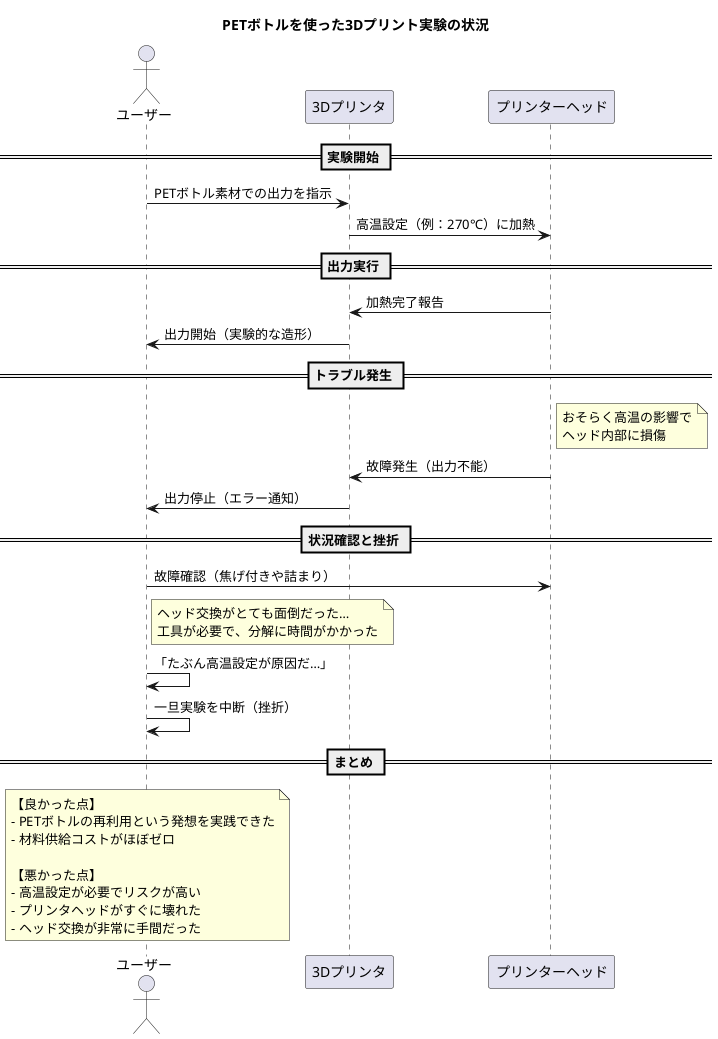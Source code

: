 @startuml
title PETボトルを使った3Dプリント実験の状況

actor User as "ユーザー"
participant "3Dプリンタ" as Printer
participant "プリンターヘッド" as Head

== 実験開始 ==
User -> Printer : PETボトル素材での出力を指示
Printer -> Head : 高温設定（例：270℃）に加熱

== 出力実行 ==
Head -> Printer : 加熱完了報告
Printer -> User : 出力開始（実験的な造形）

== トラブル発生 ==
note right of Head
 おそらく高温の影響で
 ヘッド内部に損傷
end note
Head -> Printer : 故障発生（出力不能）
Printer -> User : 出力停止（エラー通知）

== 状況確認と挫折 ==
User -> Head : 故障確認（焦げ付きや詰まり）
note right of User
 ヘッド交換がとても面倒だった…
 工具が必要で、分解に時間がかかった
end note
User -> User : 「たぶん高温設定が原因だ…」
User -> User : 一旦実験を中断（挫折）

== まとめ ==
note over User
【良かった点】
- PETボトルの再利用という発想を実践できた
- 材料供給コストがほぼゼロ

【悪かった点】
- 高温設定が必要でリスクが高い
- プリンタヘッドがすぐに壊れた
- ヘッド交換が非常に手間だった
end note

@enduml